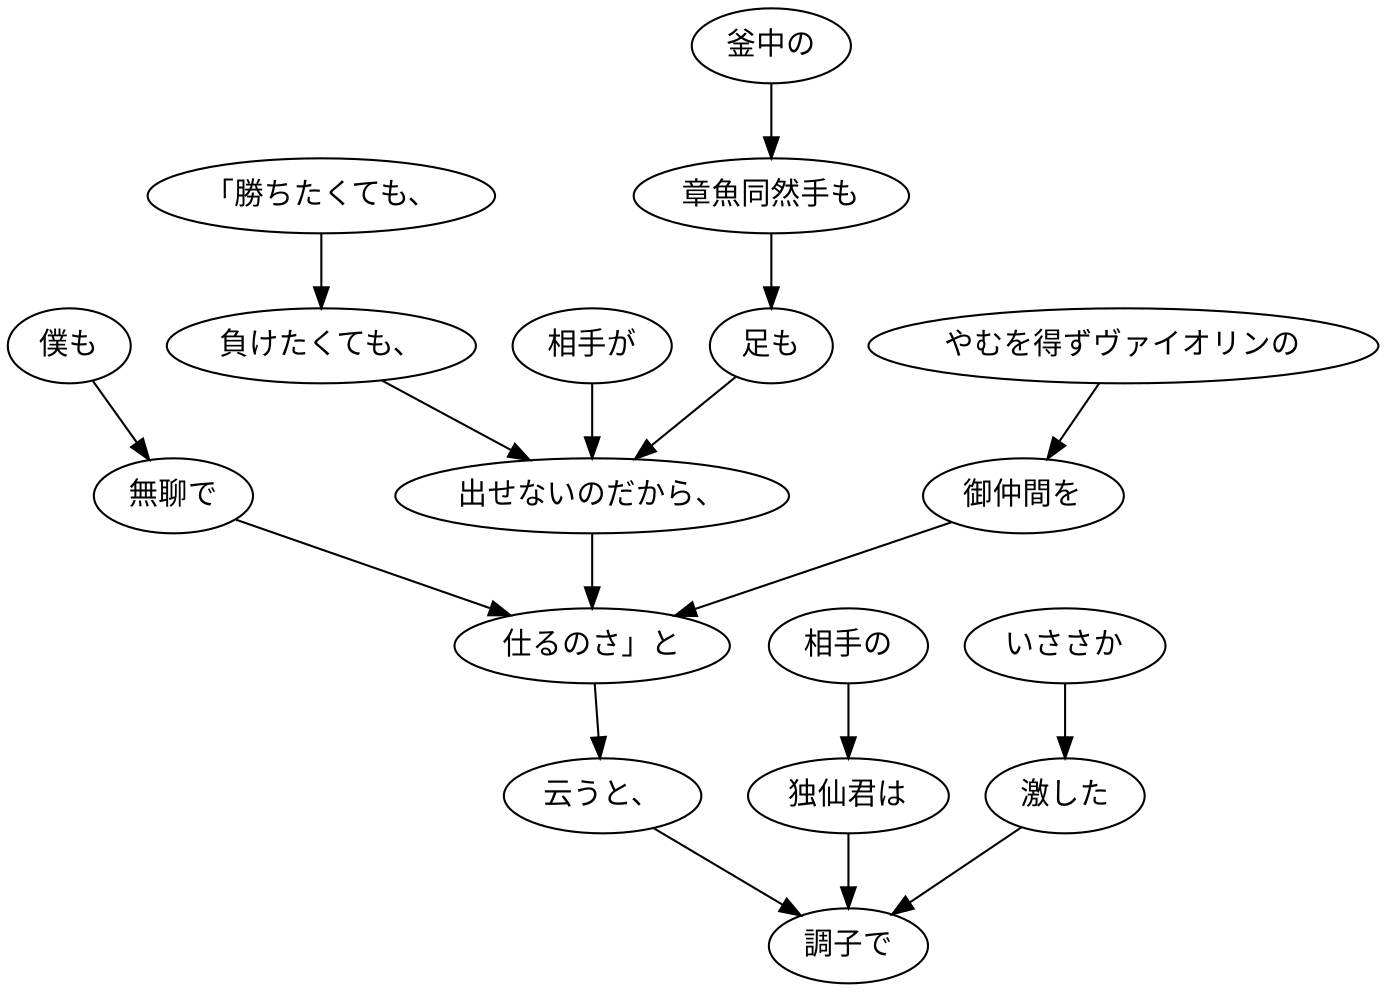 digraph graph7733 {
	node0 [label="「勝ちたくても、"];
	node1 [label="負けたくても、"];
	node2 [label="相手が"];
	node3 [label="釜中の"];
	node4 [label="章魚同然手も"];
	node5 [label="足も"];
	node6 [label="出せないのだから、"];
	node7 [label="僕も"];
	node8 [label="無聊で"];
	node9 [label="やむを得ずヴァイオリンの"];
	node10 [label="御仲間を"];
	node11 [label="仕るのさ」と"];
	node12 [label="云うと、"];
	node13 [label="相手の"];
	node14 [label="独仙君は"];
	node15 [label="いささか"];
	node16 [label="激した"];
	node17 [label="調子で"];
	node0 -> node1;
	node1 -> node6;
	node2 -> node6;
	node3 -> node4;
	node4 -> node5;
	node5 -> node6;
	node6 -> node11;
	node7 -> node8;
	node8 -> node11;
	node9 -> node10;
	node10 -> node11;
	node11 -> node12;
	node12 -> node17;
	node13 -> node14;
	node14 -> node17;
	node15 -> node16;
	node16 -> node17;
}
